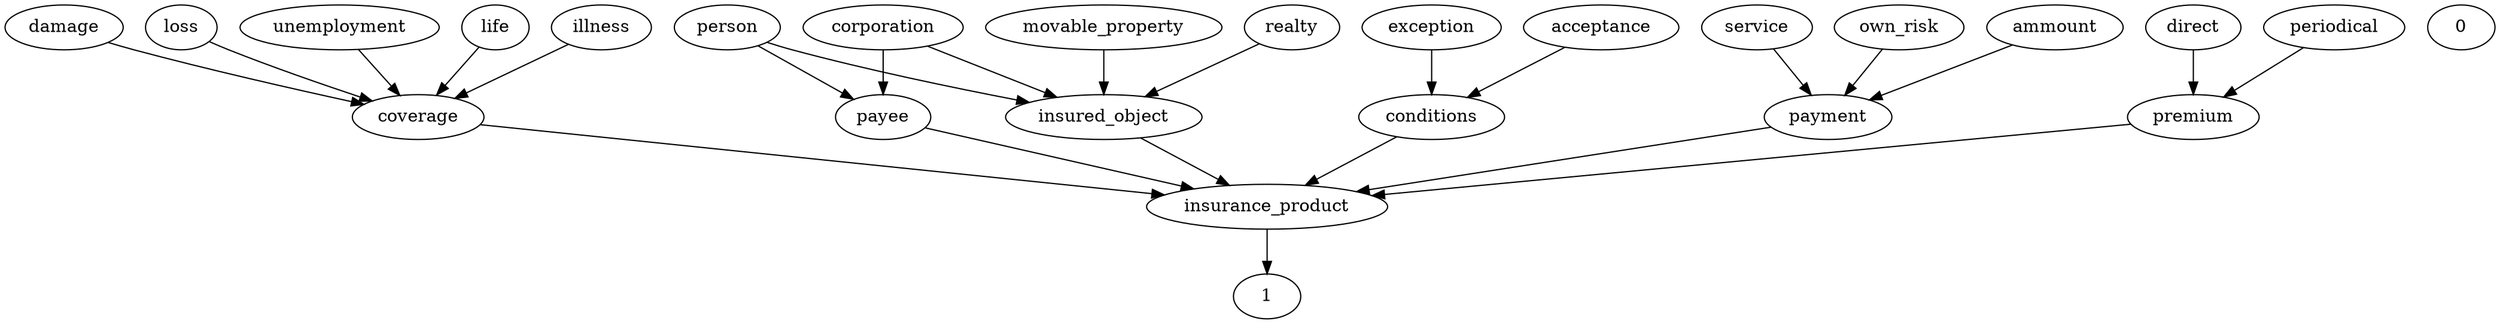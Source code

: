 digraph G {
  life;
  service;
  payee;
  person;
  coverage;
  corporation;
  direct;
  illness;
  insured_object;
  periodical;
  movable_property;
  conditions;
  realty;
  0;
  damage;
  1;
  exception;
  own_risk;
  insurance_product;
  ammount;
  acceptance;
  loss;
  payment;
  premium;
  unemployment;
  own_risk -> payment;
  premium -> insurance_product;
  insured_object -> insurance_product;
  direct -> premium;
  periodical -> premium;
  person -> payee;
  conditions -> insurance_product;
  coverage -> insurance_product;
  payment -> insurance_product;
  exception -> conditions;
  person -> insured_object;
  acceptance -> conditions;
  realty -> insured_object;
  damage -> coverage;
  life -> coverage;
  ammount -> payment;
  loss -> coverage;
  movable_property -> insured_object;
  service -> payment;
  corporation -> payee;
  insurance_product -> 1;
  corporation -> insured_object;
  payee -> insurance_product;
  illness -> coverage;
  unemployment -> coverage;
}
